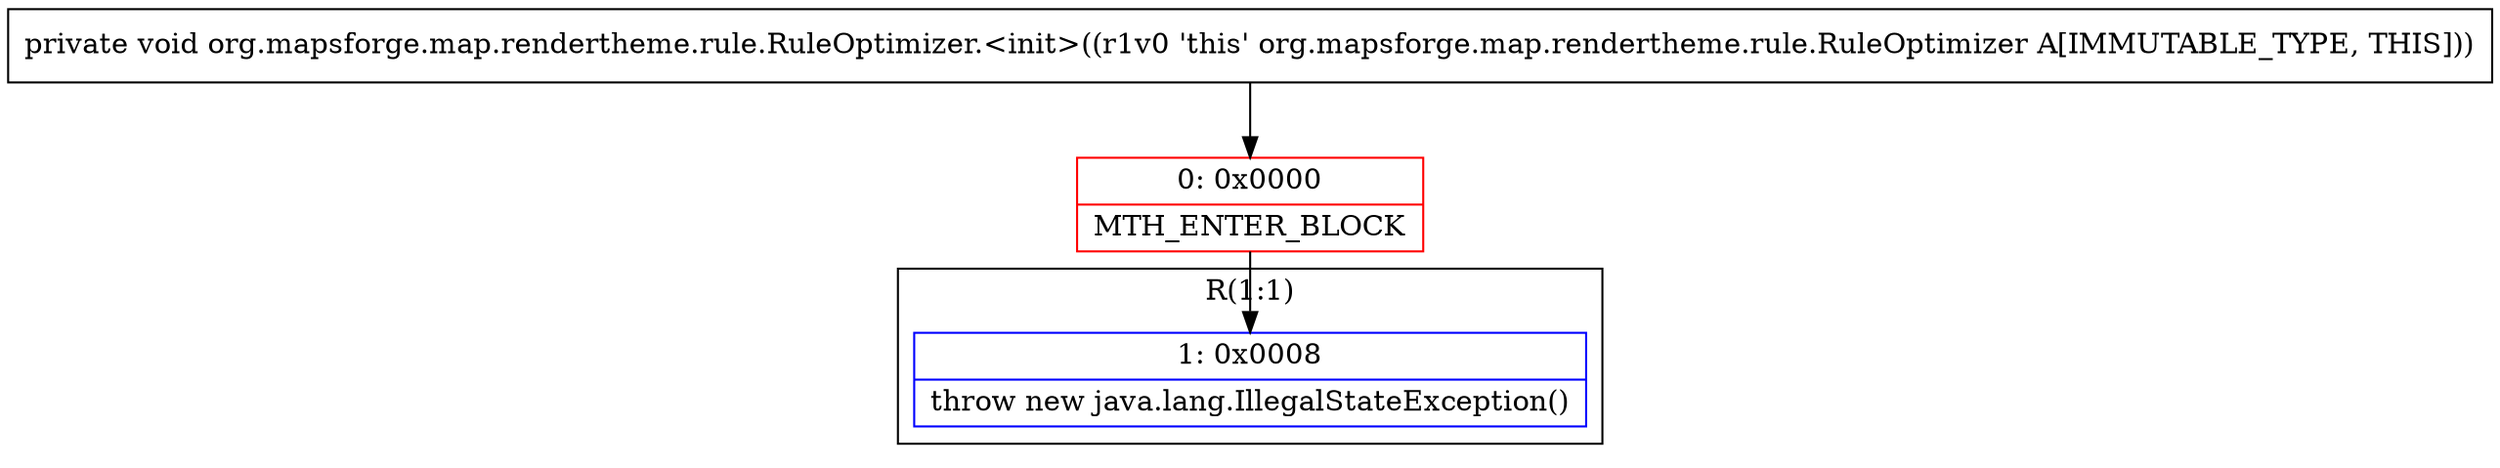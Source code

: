 digraph "CFG fororg.mapsforge.map.rendertheme.rule.RuleOptimizer.\<init\>()V" {
subgraph cluster_Region_1668291493 {
label = "R(1:1)";
node [shape=record,color=blue];
Node_1 [shape=record,label="{1\:\ 0x0008|throw new java.lang.IllegalStateException()\l}"];
}
Node_0 [shape=record,color=red,label="{0\:\ 0x0000|MTH_ENTER_BLOCK\l}"];
MethodNode[shape=record,label="{private void org.mapsforge.map.rendertheme.rule.RuleOptimizer.\<init\>((r1v0 'this' org.mapsforge.map.rendertheme.rule.RuleOptimizer A[IMMUTABLE_TYPE, THIS])) }"];
MethodNode -> Node_0;
Node_0 -> Node_1;
}


